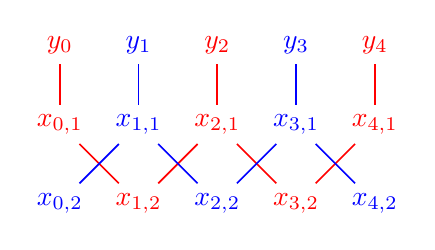\begin{tikzpicture}
  \node (x01) at (0,1) {\textcolor{red}{$x_{0,1}$}};
  \node (x12) at (1,0) {\textcolor{red}{$x_{1,2}$}};
  \node (x21) at (2,1) {\textcolor{red}{$x_{2,1}$}};
  \node (x32) at (3,0) {\textcolor{red}{$x_{3,2}$}};
  \node (x41) at (4,1) {\textcolor{red}{$x_{4,1}$}};

  \node (x02) at (0,0) {\textcolor{blue}{$x_{0,2}$}};
  \node (x11) at (1,1) {\textcolor{blue}{$x_{1,1}$}};
  \node (x22) at (2,0) {\textcolor{blue}{$x_{2,2}$}};
  \node (x31) at (3,1) {\textcolor{blue}{$x_{3,1}$}};
  \node (x42) at (4,0) {\textcolor{blue}{$x_{4,2}$}};

  \draw [semithick,red] (x01)--(x12)--(x21)--(x32)--(x41);
  \draw [semithick,blue] (x02)--(x11)--(x22)--(x31)--(x42);

  \node (y0) at (0,2) {\textcolor{red}{$y_{0}$}};
  \node (y1) at (1,2) {\textcolor{blue}{$y_{1}$}};
  \node (y2) at (2,2) {\textcolor{red}{$y_{2}$}};
  \node (y3) at (3,2) {\textcolor{blue}{$y_{3}$}};
  \node (y4) at (4,2) {\textcolor{red}{$y_{4}$}};

  \draw [semithick, red] (x01)--(y0);
  \draw [semithick, blue] (x11)--(y1);
  \draw [semithick, red] (x21)--(y2);
  \draw [semithick, blue] (x31)--(y3);
  \draw [semithick, red] (x41)--(y4);
\end{tikzpicture}

